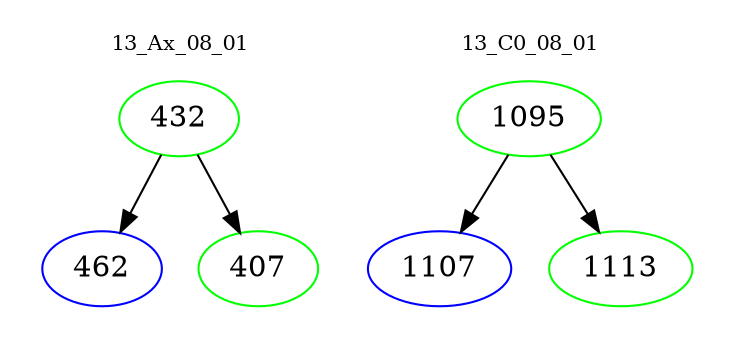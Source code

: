 digraph{
subgraph cluster_0 {
color = white
label = "13_Ax_08_01";
fontsize=10;
T0_432 [label="432", color="green"]
T0_432 -> T0_462 [color="black"]
T0_462 [label="462", color="blue"]
T0_432 -> T0_407 [color="black"]
T0_407 [label="407", color="green"]
}
subgraph cluster_1 {
color = white
label = "13_C0_08_01";
fontsize=10;
T1_1095 [label="1095", color="green"]
T1_1095 -> T1_1107 [color="black"]
T1_1107 [label="1107", color="blue"]
T1_1095 -> T1_1113 [color="black"]
T1_1113 [label="1113", color="green"]
}
}
